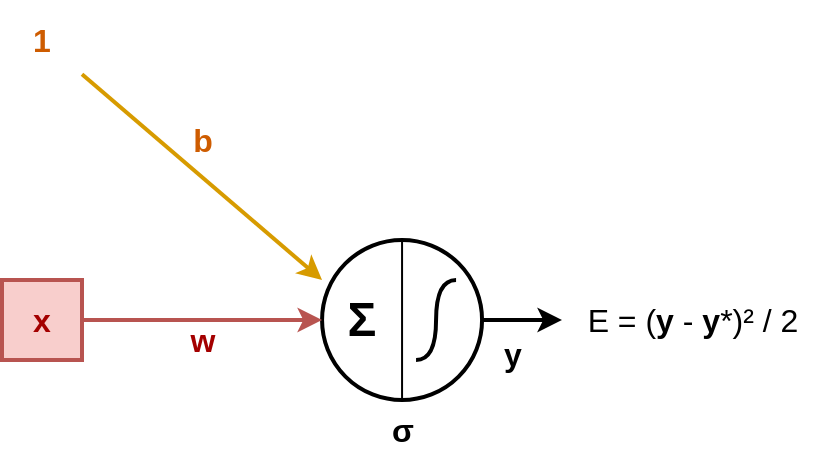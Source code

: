 <mxfile version="25.0.3">
  <diagram name="Page-1" id="HHO7tMF4Vck_DR756JE1">
    <mxGraphModel dx="1434" dy="740" grid="1" gridSize="10" guides="1" tooltips="1" connect="1" arrows="1" fold="1" page="1" pageScale="1" pageWidth="827" pageHeight="1169" math="0" shadow="0">
      <root>
        <mxCell id="0" />
        <mxCell id="1" parent="0" />
        <mxCell id="xXsEqF2SiZBMwcqlSO_b-6" style="edgeStyle=orthogonalEdgeStyle;rounded=0;orthogonalLoop=1;jettySize=auto;html=1;strokeWidth=2;" edge="1" parent="1" source="OHbJW_l4e2RDl2kT1JHy-1">
          <mxGeometry relative="1" as="geometry">
            <mxPoint x="520" y="520" as="targetPoint" />
          </mxGeometry>
        </mxCell>
        <mxCell id="OHbJW_l4e2RDl2kT1JHy-1" value="" style="ellipse;whiteSpace=wrap;html=1;aspect=fixed;strokeWidth=2;" parent="1" vertex="1">
          <mxGeometry x="400.03" y="480" width="80" height="80" as="geometry" />
        </mxCell>
        <mxCell id="OHbJW_l4e2RDl2kT1JHy-5" value="" style="endArrow=none;html=1;rounded=0;entryX=0.5;entryY=0;entryDx=0;entryDy=0;exitX=0.5;exitY=1;exitDx=0;exitDy=0;" parent="1" source="OHbJW_l4e2RDl2kT1JHy-1" target="OHbJW_l4e2RDl2kT1JHy-1" edge="1">
          <mxGeometry width="50" height="50" relative="1" as="geometry">
            <mxPoint x="270.03" y="950" as="sourcePoint" />
            <mxPoint x="320.03" y="900" as="targetPoint" />
          </mxGeometry>
        </mxCell>
        <mxCell id="OHbJW_l4e2RDl2kT1JHy-7" value="&lt;div align=&quot;center&quot;&gt;&lt;b&gt;&lt;font style=&quot;font-size: 24px;&quot;&gt;Σ&lt;/font&gt;&lt;/b&gt;&lt;/div&gt;" style="text;html=1;align=center;verticalAlign=middle;whiteSpace=wrap;rounded=0;" parent="1" vertex="1">
          <mxGeometry x="400.03" y="480" width="40" height="80" as="geometry" />
        </mxCell>
        <mxCell id="OHbJW_l4e2RDl2kT1JHy-9" value="" style="curved=1;endArrow=none;html=1;rounded=0;endFill=0;strokeWidth=2;" parent="1" edge="1">
          <mxGeometry width="50" height="50" relative="1" as="geometry">
            <mxPoint x="447.03" y="540" as="sourcePoint" />
            <mxPoint x="467.03" y="500" as="targetPoint" />
            <Array as="points">
              <mxPoint x="457.03" y="540" />
              <mxPoint x="457.03" y="500" />
            </Array>
          </mxGeometry>
        </mxCell>
        <mxCell id="xXsEqF2SiZBMwcqlSO_b-3" style="edgeStyle=orthogonalEdgeStyle;rounded=0;orthogonalLoop=1;jettySize=auto;html=1;entryX=0;entryY=0.5;entryDx=0;entryDy=0;strokeWidth=2;fillColor=#f8cecc;strokeColor=#b85450;" edge="1" parent="1" source="xXsEqF2SiZBMwcqlSO_b-2" target="OHbJW_l4e2RDl2kT1JHy-7">
          <mxGeometry relative="1" as="geometry" />
        </mxCell>
        <mxCell id="xXsEqF2SiZBMwcqlSO_b-8" value="&lt;font color=&quot;#a40000&quot; style=&quot;font-size: 16px;&quot;&gt;&lt;b&gt;w&lt;/b&gt;&lt;/font&gt;" style="edgeLabel;html=1;align=center;verticalAlign=middle;resizable=0;points=[];" vertex="1" connectable="0" parent="xXsEqF2SiZBMwcqlSO_b-3">
          <mxGeometry x="-0.367" y="2" relative="1" as="geometry">
            <mxPoint x="22" y="12" as="offset" />
          </mxGeometry>
        </mxCell>
        <mxCell id="xXsEqF2SiZBMwcqlSO_b-2" value="&lt;b&gt;&lt;font style=&quot;font-size: 16px;&quot; color=&quot;#a40000&quot;&gt;x&lt;/font&gt;&lt;/b&gt;" style="whiteSpace=wrap;html=1;aspect=fixed;fillColor=#f8cecc;strokeColor=#b85450;strokeWidth=2;" vertex="1" parent="1">
          <mxGeometry x="240" y="500" width="40" height="40" as="geometry" />
        </mxCell>
        <mxCell id="xXsEqF2SiZBMwcqlSO_b-5" style="rounded=0;orthogonalLoop=1;jettySize=auto;html=1;entryX=0;entryY=0.25;entryDx=0;entryDy=0;strokeWidth=2;fillColor=#ffe6cc;strokeColor=#d79b00;" edge="1" parent="1" source="xXsEqF2SiZBMwcqlSO_b-4" target="OHbJW_l4e2RDl2kT1JHy-7">
          <mxGeometry relative="1" as="geometry" />
        </mxCell>
        <mxCell id="xXsEqF2SiZBMwcqlSO_b-7" value="&lt;b&gt;&lt;font color=&quot;#ce5c00&quot; style=&quot;font-size: 16px;&quot;&gt;b&lt;/font&gt;&lt;/b&gt;" style="edgeLabel;html=1;align=center;verticalAlign=middle;resizable=0;points=[];" vertex="1" connectable="0" parent="xXsEqF2SiZBMwcqlSO_b-5">
          <mxGeometry x="-0.259" y="-2" relative="1" as="geometry">
            <mxPoint x="17" y="-7" as="offset" />
          </mxGeometry>
        </mxCell>
        <mxCell id="xXsEqF2SiZBMwcqlSO_b-4" value="&lt;font style=&quot;font-size: 16px;&quot;&gt;&lt;b&gt;&lt;font color=&quot;#ce5c00&quot;&gt;1&lt;/font&gt;&lt;/b&gt;&lt;/font&gt;" style="text;html=1;align=center;verticalAlign=middle;whiteSpace=wrap;rounded=0;" vertex="1" parent="1">
          <mxGeometry x="240" y="360" width="40" height="40" as="geometry" />
        </mxCell>
        <mxCell id="xXsEqF2SiZBMwcqlSO_b-9" value="&lt;font style=&quot;font-size: 16px;&quot;&gt;E = (&lt;b&gt;y&lt;/b&gt; - &lt;b&gt;y&lt;/b&gt;*)² / 2&lt;/font&gt;" style="text;html=1;align=center;verticalAlign=middle;resizable=0;points=[];autosize=1;strokeColor=none;fillColor=none;" vertex="1" parent="1">
          <mxGeometry x="520" y="505" width="130" height="30" as="geometry" />
        </mxCell>
        <mxCell id="xXsEqF2SiZBMwcqlSO_b-10" value="&lt;b&gt;&lt;font style=&quot;font-size: 16px;&quot;&gt;y&lt;/font&gt;&lt;/b&gt;" style="text;html=1;align=center;verticalAlign=middle;resizable=0;points=[];autosize=1;strokeColor=none;fillColor=none;" vertex="1" parent="1">
          <mxGeometry x="480.03" y="522" width="30" height="30" as="geometry" />
        </mxCell>
        <mxCell id="xXsEqF2SiZBMwcqlSO_b-11" value="&lt;b&gt;&lt;font style=&quot;font-size: 16px;&quot;&gt;σ&lt;/font&gt;&lt;/b&gt;" style="text;html=1;align=center;verticalAlign=middle;resizable=0;points=[];autosize=1;strokeColor=none;fillColor=none;" vertex="1" parent="1">
          <mxGeometry x="425.03" y="560" width="30" height="30" as="geometry" />
        </mxCell>
      </root>
    </mxGraphModel>
  </diagram>
</mxfile>
